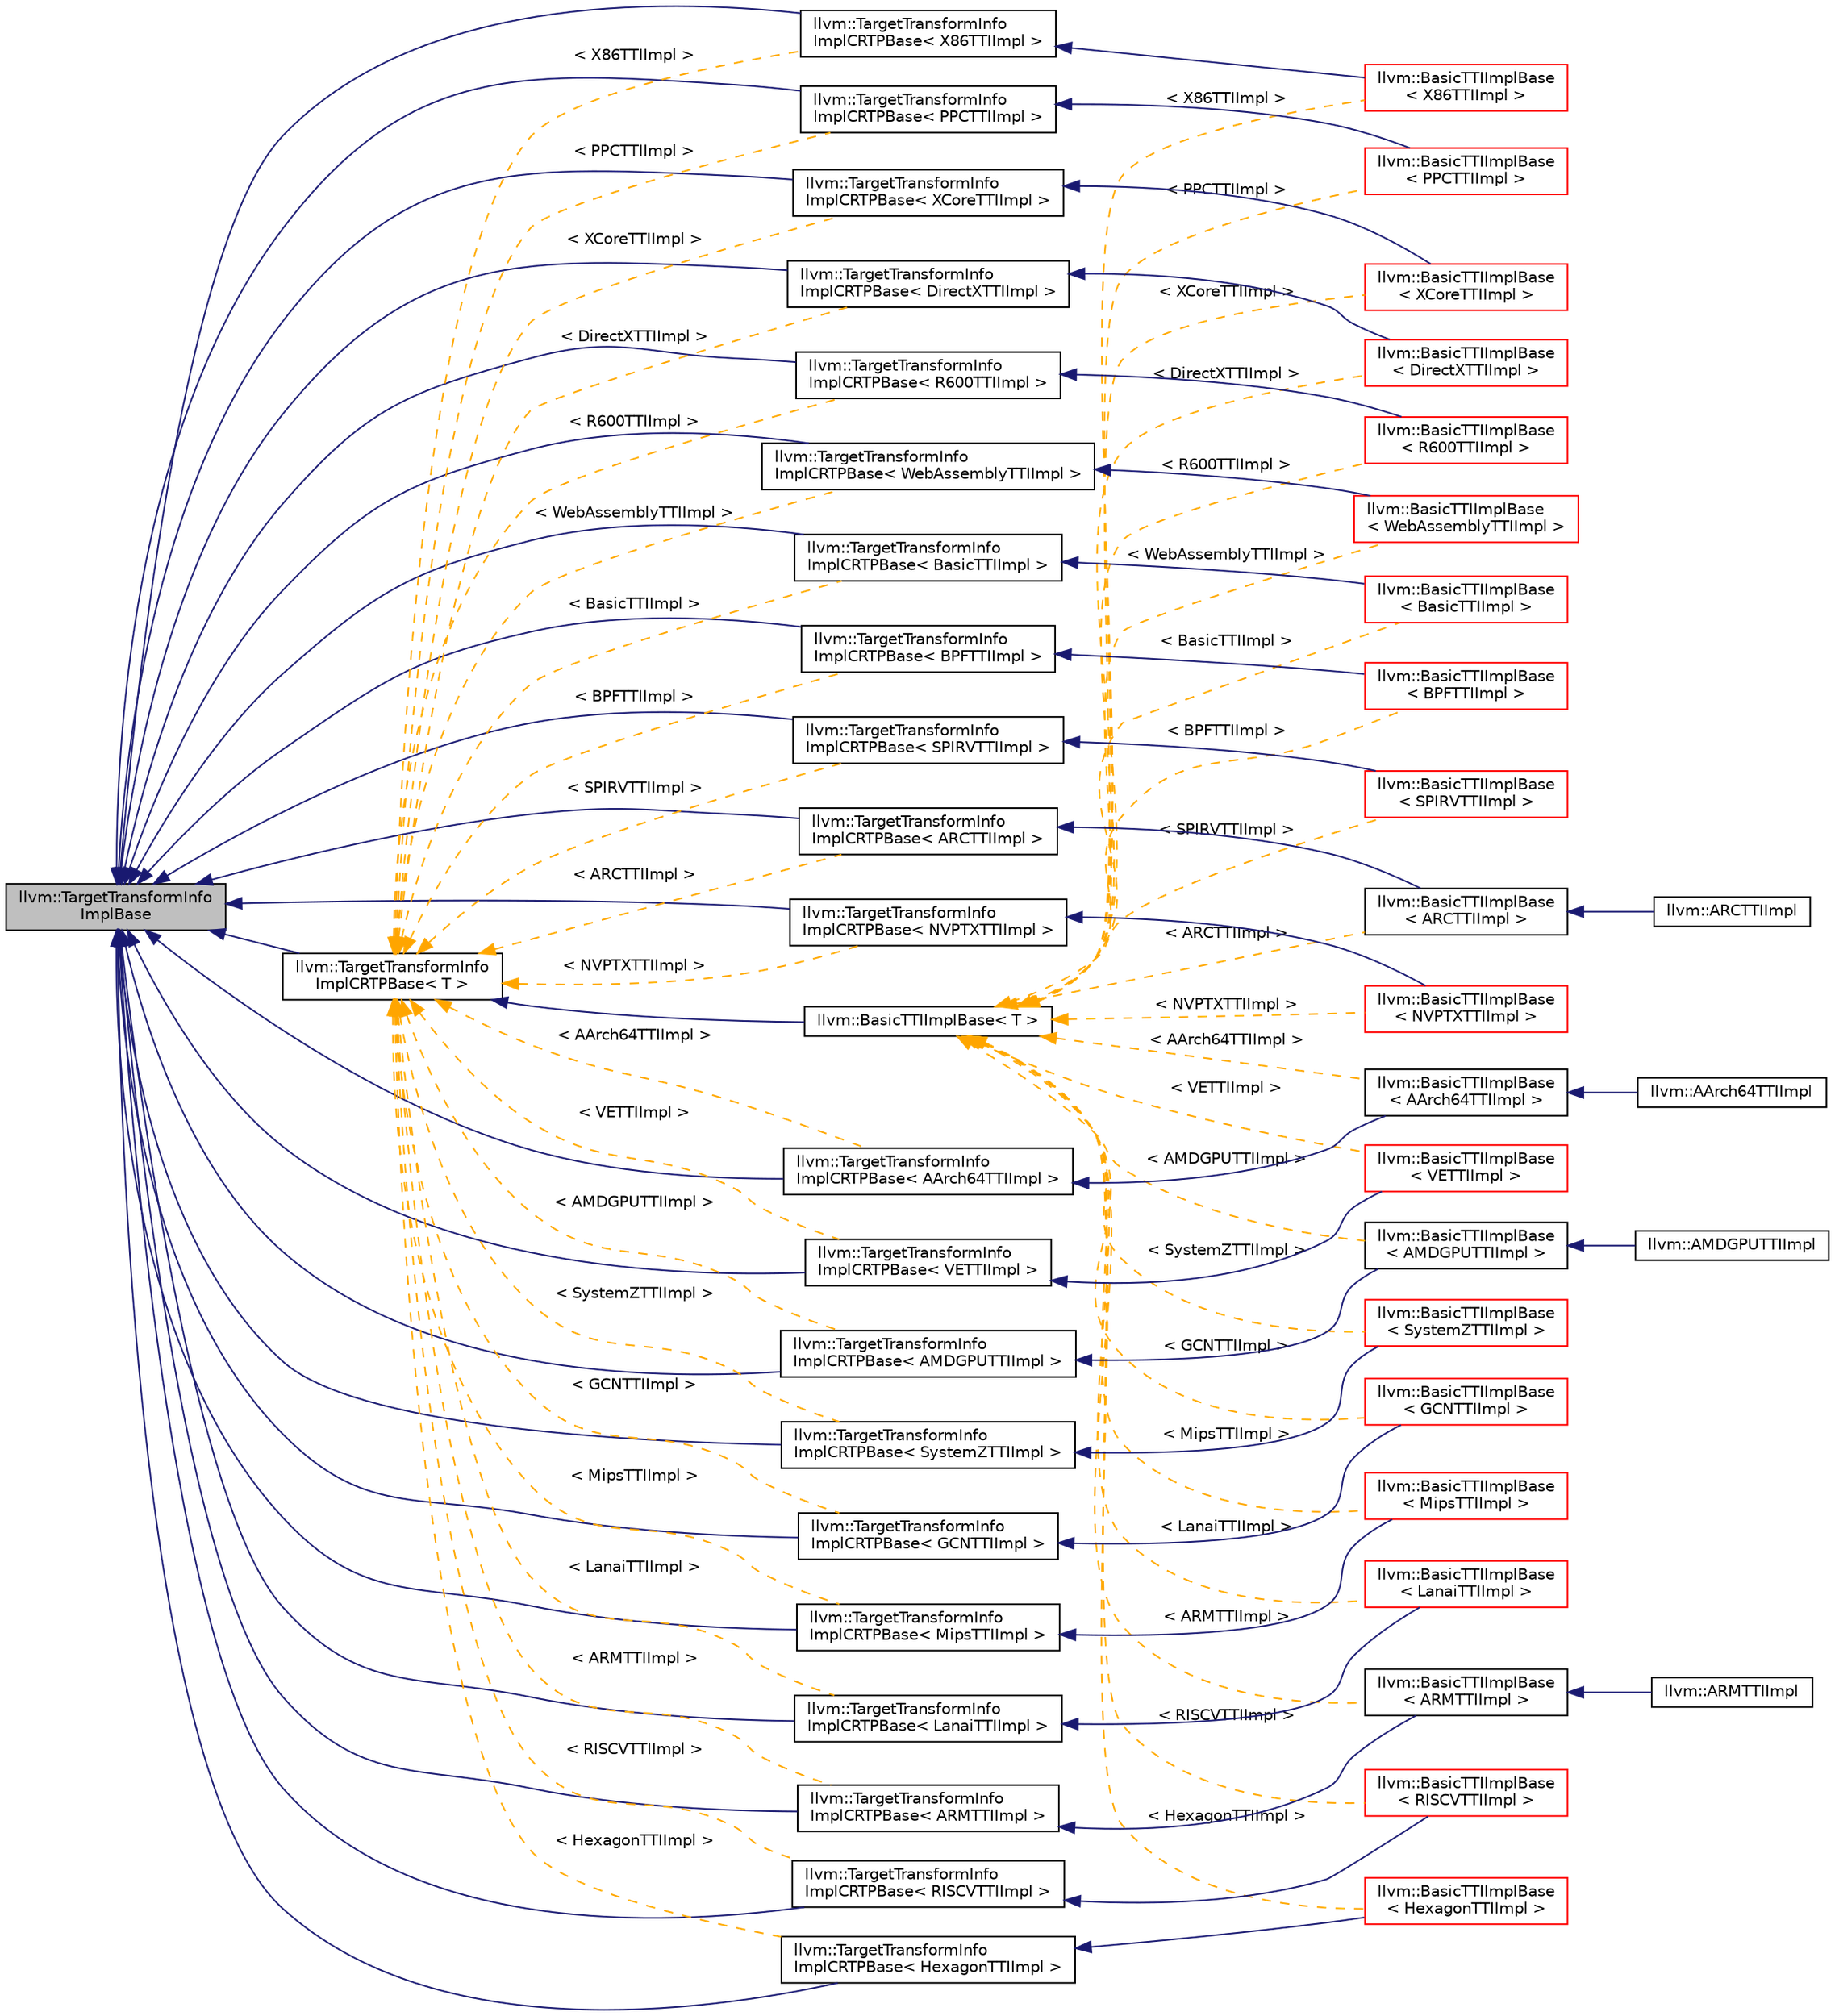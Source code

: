 digraph "llvm::TargetTransformInfoImplBase"
{
 // LATEX_PDF_SIZE
  bgcolor="transparent";
  edge [fontname="Helvetica",fontsize="10",labelfontname="Helvetica",labelfontsize="10"];
  node [fontname="Helvetica",fontsize="10",shape=record];
  rankdir="LR";
  Node1 [label="llvm::TargetTransformInfo\lImplBase",height=0.2,width=0.4,color="black", fillcolor="grey75", style="filled", fontcolor="black",tooltip="Base class for use as a mix-in that aids implementing a TargetTransformInfo-compatible class."];
  Node1 -> Node2 [dir="back",color="midnightblue",fontsize="10",style="solid",fontname="Helvetica"];
  Node2 [label="llvm::TargetTransformInfo\lImplCRTPBase\< T \>",height=0.2,width=0.4,color="black",URL="$classllvm_1_1TargetTransformInfoImplCRTPBase.html",tooltip="CRTP base class for use as a mix-in that aids implementing a TargetTransformInfo-compatible class."];
  Node2 -> Node3 [dir="back",color="midnightblue",fontsize="10",style="solid",fontname="Helvetica"];
  Node3 [label="llvm::BasicTTIImplBase\< T \>",height=0.2,width=0.4,color="black",URL="$classllvm_1_1BasicTTIImplBase.html",tooltip="Base class which can be used to help build a TTI implementation."];
  Node3 -> Node4 [dir="back",color="orange",fontsize="10",style="dashed",label=" \< WebAssemblyTTIImpl \>" ,fontname="Helvetica"];
  Node4 [label="llvm::BasicTTIImplBase\l\< WebAssemblyTTIImpl \>",height=0.2,width=0.4,color="red",URL="$classllvm_1_1BasicTTIImplBase.html",tooltip=" "];
  Node3 -> Node6 [dir="back",color="orange",fontsize="10",style="dashed",label=" \< BPFTTIImpl \>" ,fontname="Helvetica"];
  Node6 [label="llvm::BasicTTIImplBase\l\< BPFTTIImpl \>",height=0.2,width=0.4,color="red",URL="$classllvm_1_1BasicTTIImplBase.html",tooltip=" "];
  Node3 -> Node8 [dir="back",color="orange",fontsize="10",style="dashed",label=" \< SPIRVTTIImpl \>" ,fontname="Helvetica"];
  Node8 [label="llvm::BasicTTIImplBase\l\< SPIRVTTIImpl \>",height=0.2,width=0.4,color="red",URL="$classllvm_1_1BasicTTIImplBase.html",tooltip=" "];
  Node3 -> Node10 [dir="back",color="orange",fontsize="10",style="dashed",label=" \< ARCTTIImpl \>" ,fontname="Helvetica"];
  Node10 [label="llvm::BasicTTIImplBase\l\< ARCTTIImpl \>",height=0.2,width=0.4,color="black",URL="$classllvm_1_1BasicTTIImplBase.html",tooltip=" "];
  Node10 -> Node11 [dir="back",color="midnightblue",fontsize="10",style="solid",fontname="Helvetica"];
  Node11 [label="llvm::ARCTTIImpl",height=0.2,width=0.4,color="black",URL="$classllvm_1_1ARCTTIImpl.html",tooltip=" "];
  Node3 -> Node12 [dir="back",color="orange",fontsize="10",style="dashed",label=" \< R600TTIImpl \>" ,fontname="Helvetica"];
  Node12 [label="llvm::BasicTTIImplBase\l\< R600TTIImpl \>",height=0.2,width=0.4,color="red",URL="$classllvm_1_1BasicTTIImplBase.html",tooltip=" "];
  Node3 -> Node14 [dir="back",color="orange",fontsize="10",style="dashed",label=" \< X86TTIImpl \>" ,fontname="Helvetica"];
  Node14 [label="llvm::BasicTTIImplBase\l\< X86TTIImpl \>",height=0.2,width=0.4,color="red",URL="$classllvm_1_1BasicTTIImplBase.html",tooltip=" "];
  Node3 -> Node16 [dir="back",color="orange",fontsize="10",style="dashed",label=" \< XCoreTTIImpl \>" ,fontname="Helvetica"];
  Node16 [label="llvm::BasicTTIImplBase\l\< XCoreTTIImpl \>",height=0.2,width=0.4,color="red",URL="$classllvm_1_1BasicTTIImplBase.html",tooltip=" "];
  Node3 -> Node18 [dir="back",color="orange",fontsize="10",style="dashed",label=" \< DirectXTTIImpl \>" ,fontname="Helvetica"];
  Node18 [label="llvm::BasicTTIImplBase\l\< DirectXTTIImpl \>",height=0.2,width=0.4,color="red",URL="$classllvm_1_1BasicTTIImplBase.html",tooltip=" "];
  Node3 -> Node20 [dir="back",color="orange",fontsize="10",style="dashed",label=" \< BasicTTIImpl \>" ,fontname="Helvetica"];
  Node20 [label="llvm::BasicTTIImplBase\l\< BasicTTIImpl \>",height=0.2,width=0.4,color="red",URL="$classllvm_1_1BasicTTIImplBase.html",tooltip=" "];
  Node3 -> Node22 [dir="back",color="orange",fontsize="10",style="dashed",label=" \< AArch64TTIImpl \>" ,fontname="Helvetica"];
  Node22 [label="llvm::BasicTTIImplBase\l\< AArch64TTIImpl \>",height=0.2,width=0.4,color="black",URL="$classllvm_1_1BasicTTIImplBase.html",tooltip=" "];
  Node22 -> Node23 [dir="back",color="midnightblue",fontsize="10",style="solid",fontname="Helvetica"];
  Node23 [label="llvm::AArch64TTIImpl",height=0.2,width=0.4,color="black",URL="$classllvm_1_1AArch64TTIImpl.html",tooltip=" "];
  Node3 -> Node24 [dir="back",color="orange",fontsize="10",style="dashed",label=" \< VETTIImpl \>" ,fontname="Helvetica"];
  Node24 [label="llvm::BasicTTIImplBase\l\< VETTIImpl \>",height=0.2,width=0.4,color="red",URL="$classllvm_1_1BasicTTIImplBase.html",tooltip=" "];
  Node3 -> Node26 [dir="back",color="orange",fontsize="10",style="dashed",label=" \< GCNTTIImpl \>" ,fontname="Helvetica"];
  Node26 [label="llvm::BasicTTIImplBase\l\< GCNTTIImpl \>",height=0.2,width=0.4,color="red",URL="$classllvm_1_1BasicTTIImplBase.html",tooltip=" "];
  Node3 -> Node28 [dir="back",color="orange",fontsize="10",style="dashed",label=" \< RISCVTTIImpl \>" ,fontname="Helvetica"];
  Node28 [label="llvm::BasicTTIImplBase\l\< RISCVTTIImpl \>",height=0.2,width=0.4,color="red",URL="$classllvm_1_1BasicTTIImplBase.html",tooltip=" "];
  Node3 -> Node30 [dir="back",color="orange",fontsize="10",style="dashed",label=" \< MipsTTIImpl \>" ,fontname="Helvetica"];
  Node30 [label="llvm::BasicTTIImplBase\l\< MipsTTIImpl \>",height=0.2,width=0.4,color="red",URL="$classllvm_1_1BasicTTIImplBase.html",tooltip=" "];
  Node3 -> Node32 [dir="back",color="orange",fontsize="10",style="dashed",label=" \< LanaiTTIImpl \>" ,fontname="Helvetica"];
  Node32 [label="llvm::BasicTTIImplBase\l\< LanaiTTIImpl \>",height=0.2,width=0.4,color="red",URL="$classllvm_1_1BasicTTIImplBase.html",tooltip=" "];
  Node3 -> Node34 [dir="back",color="orange",fontsize="10",style="dashed",label=" \< ARMTTIImpl \>" ,fontname="Helvetica"];
  Node34 [label="llvm::BasicTTIImplBase\l\< ARMTTIImpl \>",height=0.2,width=0.4,color="black",URL="$classllvm_1_1BasicTTIImplBase.html",tooltip=" "];
  Node34 -> Node35 [dir="back",color="midnightblue",fontsize="10",style="solid",fontname="Helvetica"];
  Node35 [label="llvm::ARMTTIImpl",height=0.2,width=0.4,color="black",URL="$classllvm_1_1ARMTTIImpl.html",tooltip=" "];
  Node3 -> Node36 [dir="back",color="orange",fontsize="10",style="dashed",label=" \< HexagonTTIImpl \>" ,fontname="Helvetica"];
  Node36 [label="llvm::BasicTTIImplBase\l\< HexagonTTIImpl \>",height=0.2,width=0.4,color="red",URL="$classllvm_1_1BasicTTIImplBase.html",tooltip=" "];
  Node3 -> Node38 [dir="back",color="orange",fontsize="10",style="dashed",label=" \< NVPTXTTIImpl \>" ,fontname="Helvetica"];
  Node38 [label="llvm::BasicTTIImplBase\l\< NVPTXTTIImpl \>",height=0.2,width=0.4,color="red",URL="$classllvm_1_1BasicTTIImplBase.html",tooltip=" "];
  Node3 -> Node40 [dir="back",color="orange",fontsize="10",style="dashed",label=" \< PPCTTIImpl \>" ,fontname="Helvetica"];
  Node40 [label="llvm::BasicTTIImplBase\l\< PPCTTIImpl \>",height=0.2,width=0.4,color="red",URL="$classllvm_1_1BasicTTIImplBase.html",tooltip=" "];
  Node3 -> Node42 [dir="back",color="orange",fontsize="10",style="dashed",label=" \< SystemZTTIImpl \>" ,fontname="Helvetica"];
  Node42 [label="llvm::BasicTTIImplBase\l\< SystemZTTIImpl \>",height=0.2,width=0.4,color="red",URL="$classllvm_1_1BasicTTIImplBase.html",tooltip=" "];
  Node3 -> Node44 [dir="back",color="orange",fontsize="10",style="dashed",label=" \< AMDGPUTTIImpl \>" ,fontname="Helvetica"];
  Node44 [label="llvm::BasicTTIImplBase\l\< AMDGPUTTIImpl \>",height=0.2,width=0.4,color="black",URL="$classllvm_1_1BasicTTIImplBase.html",tooltip=" "];
  Node44 -> Node45 [dir="back",color="midnightblue",fontsize="10",style="solid",fontname="Helvetica"];
  Node45 [label="llvm::AMDGPUTTIImpl",height=0.2,width=0.4,color="black",URL="$classllvm_1_1AMDGPUTTIImpl.html",tooltip=" "];
  Node2 -> Node46 [dir="back",color="orange",fontsize="10",style="dashed",label=" \< WebAssemblyTTIImpl \>" ,fontname="Helvetica"];
  Node46 [label="llvm::TargetTransformInfo\lImplCRTPBase\< WebAssemblyTTIImpl \>",height=0.2,width=0.4,color="black",URL="$classllvm_1_1TargetTransformInfoImplCRTPBase.html",tooltip=" "];
  Node46 -> Node4 [dir="back",color="midnightblue",fontsize="10",style="solid",fontname="Helvetica"];
  Node2 -> Node47 [dir="back",color="orange",fontsize="10",style="dashed",label=" \< BPFTTIImpl \>" ,fontname="Helvetica"];
  Node47 [label="llvm::TargetTransformInfo\lImplCRTPBase\< BPFTTIImpl \>",height=0.2,width=0.4,color="black",URL="$classllvm_1_1TargetTransformInfoImplCRTPBase.html",tooltip=" "];
  Node47 -> Node6 [dir="back",color="midnightblue",fontsize="10",style="solid",fontname="Helvetica"];
  Node2 -> Node48 [dir="back",color="orange",fontsize="10",style="dashed",label=" \< SPIRVTTIImpl \>" ,fontname="Helvetica"];
  Node48 [label="llvm::TargetTransformInfo\lImplCRTPBase\< SPIRVTTIImpl \>",height=0.2,width=0.4,color="black",URL="$classllvm_1_1TargetTransformInfoImplCRTPBase.html",tooltip=" "];
  Node48 -> Node8 [dir="back",color="midnightblue",fontsize="10",style="solid",fontname="Helvetica"];
  Node2 -> Node49 [dir="back",color="orange",fontsize="10",style="dashed",label=" \< ARCTTIImpl \>" ,fontname="Helvetica"];
  Node49 [label="llvm::TargetTransformInfo\lImplCRTPBase\< ARCTTIImpl \>",height=0.2,width=0.4,color="black",URL="$classllvm_1_1TargetTransformInfoImplCRTPBase.html",tooltip=" "];
  Node49 -> Node10 [dir="back",color="midnightblue",fontsize="10",style="solid",fontname="Helvetica"];
  Node2 -> Node50 [dir="back",color="orange",fontsize="10",style="dashed",label=" \< R600TTIImpl \>" ,fontname="Helvetica"];
  Node50 [label="llvm::TargetTransformInfo\lImplCRTPBase\< R600TTIImpl \>",height=0.2,width=0.4,color="black",URL="$classllvm_1_1TargetTransformInfoImplCRTPBase.html",tooltip=" "];
  Node50 -> Node12 [dir="back",color="midnightblue",fontsize="10",style="solid",fontname="Helvetica"];
  Node2 -> Node51 [dir="back",color="orange",fontsize="10",style="dashed",label=" \< X86TTIImpl \>" ,fontname="Helvetica"];
  Node51 [label="llvm::TargetTransformInfo\lImplCRTPBase\< X86TTIImpl \>",height=0.2,width=0.4,color="black",URL="$classllvm_1_1TargetTransformInfoImplCRTPBase.html",tooltip=" "];
  Node51 -> Node14 [dir="back",color="midnightblue",fontsize="10",style="solid",fontname="Helvetica"];
  Node2 -> Node52 [dir="back",color="orange",fontsize="10",style="dashed",label=" \< XCoreTTIImpl \>" ,fontname="Helvetica"];
  Node52 [label="llvm::TargetTransformInfo\lImplCRTPBase\< XCoreTTIImpl \>",height=0.2,width=0.4,color="black",URL="$classllvm_1_1TargetTransformInfoImplCRTPBase.html",tooltip=" "];
  Node52 -> Node16 [dir="back",color="midnightblue",fontsize="10",style="solid",fontname="Helvetica"];
  Node2 -> Node53 [dir="back",color="orange",fontsize="10",style="dashed",label=" \< DirectXTTIImpl \>" ,fontname="Helvetica"];
  Node53 [label="llvm::TargetTransformInfo\lImplCRTPBase\< DirectXTTIImpl \>",height=0.2,width=0.4,color="black",URL="$classllvm_1_1TargetTransformInfoImplCRTPBase.html",tooltip=" "];
  Node53 -> Node18 [dir="back",color="midnightblue",fontsize="10",style="solid",fontname="Helvetica"];
  Node2 -> Node54 [dir="back",color="orange",fontsize="10",style="dashed",label=" \< BasicTTIImpl \>" ,fontname="Helvetica"];
  Node54 [label="llvm::TargetTransformInfo\lImplCRTPBase\< BasicTTIImpl \>",height=0.2,width=0.4,color="black",URL="$classllvm_1_1TargetTransformInfoImplCRTPBase.html",tooltip=" "];
  Node54 -> Node20 [dir="back",color="midnightblue",fontsize="10",style="solid",fontname="Helvetica"];
  Node2 -> Node55 [dir="back",color="orange",fontsize="10",style="dashed",label=" \< AArch64TTIImpl \>" ,fontname="Helvetica"];
  Node55 [label="llvm::TargetTransformInfo\lImplCRTPBase\< AArch64TTIImpl \>",height=0.2,width=0.4,color="black",URL="$classllvm_1_1TargetTransformInfoImplCRTPBase.html",tooltip=" "];
  Node55 -> Node22 [dir="back",color="midnightblue",fontsize="10",style="solid",fontname="Helvetica"];
  Node2 -> Node56 [dir="back",color="orange",fontsize="10",style="dashed",label=" \< VETTIImpl \>" ,fontname="Helvetica"];
  Node56 [label="llvm::TargetTransformInfo\lImplCRTPBase\< VETTIImpl \>",height=0.2,width=0.4,color="black",URL="$classllvm_1_1TargetTransformInfoImplCRTPBase.html",tooltip=" "];
  Node56 -> Node24 [dir="back",color="midnightblue",fontsize="10",style="solid",fontname="Helvetica"];
  Node2 -> Node57 [dir="back",color="orange",fontsize="10",style="dashed",label=" \< GCNTTIImpl \>" ,fontname="Helvetica"];
  Node57 [label="llvm::TargetTransformInfo\lImplCRTPBase\< GCNTTIImpl \>",height=0.2,width=0.4,color="black",URL="$classllvm_1_1TargetTransformInfoImplCRTPBase.html",tooltip=" "];
  Node57 -> Node26 [dir="back",color="midnightblue",fontsize="10",style="solid",fontname="Helvetica"];
  Node2 -> Node58 [dir="back",color="orange",fontsize="10",style="dashed",label=" \< RISCVTTIImpl \>" ,fontname="Helvetica"];
  Node58 [label="llvm::TargetTransformInfo\lImplCRTPBase\< RISCVTTIImpl \>",height=0.2,width=0.4,color="black",URL="$classllvm_1_1TargetTransformInfoImplCRTPBase.html",tooltip=" "];
  Node58 -> Node28 [dir="back",color="midnightblue",fontsize="10",style="solid",fontname="Helvetica"];
  Node2 -> Node59 [dir="back",color="orange",fontsize="10",style="dashed",label=" \< MipsTTIImpl \>" ,fontname="Helvetica"];
  Node59 [label="llvm::TargetTransformInfo\lImplCRTPBase\< MipsTTIImpl \>",height=0.2,width=0.4,color="black",URL="$classllvm_1_1TargetTransformInfoImplCRTPBase.html",tooltip=" "];
  Node59 -> Node30 [dir="back",color="midnightblue",fontsize="10",style="solid",fontname="Helvetica"];
  Node2 -> Node60 [dir="back",color="orange",fontsize="10",style="dashed",label=" \< LanaiTTIImpl \>" ,fontname="Helvetica"];
  Node60 [label="llvm::TargetTransformInfo\lImplCRTPBase\< LanaiTTIImpl \>",height=0.2,width=0.4,color="black",URL="$classllvm_1_1TargetTransformInfoImplCRTPBase.html",tooltip=" "];
  Node60 -> Node32 [dir="back",color="midnightblue",fontsize="10",style="solid",fontname="Helvetica"];
  Node2 -> Node61 [dir="back",color="orange",fontsize="10",style="dashed",label=" \< ARMTTIImpl \>" ,fontname="Helvetica"];
  Node61 [label="llvm::TargetTransformInfo\lImplCRTPBase\< ARMTTIImpl \>",height=0.2,width=0.4,color="black",URL="$classllvm_1_1TargetTransformInfoImplCRTPBase.html",tooltip=" "];
  Node61 -> Node34 [dir="back",color="midnightblue",fontsize="10",style="solid",fontname="Helvetica"];
  Node2 -> Node62 [dir="back",color="orange",fontsize="10",style="dashed",label=" \< HexagonTTIImpl \>" ,fontname="Helvetica"];
  Node62 [label="llvm::TargetTransformInfo\lImplCRTPBase\< HexagonTTIImpl \>",height=0.2,width=0.4,color="black",URL="$classllvm_1_1TargetTransformInfoImplCRTPBase.html",tooltip=" "];
  Node62 -> Node36 [dir="back",color="midnightblue",fontsize="10",style="solid",fontname="Helvetica"];
  Node2 -> Node63 [dir="back",color="orange",fontsize="10",style="dashed",label=" \< NVPTXTTIImpl \>" ,fontname="Helvetica"];
  Node63 [label="llvm::TargetTransformInfo\lImplCRTPBase\< NVPTXTTIImpl \>",height=0.2,width=0.4,color="black",URL="$classllvm_1_1TargetTransformInfoImplCRTPBase.html",tooltip=" "];
  Node63 -> Node38 [dir="back",color="midnightblue",fontsize="10",style="solid",fontname="Helvetica"];
  Node2 -> Node64 [dir="back",color="orange",fontsize="10",style="dashed",label=" \< PPCTTIImpl \>" ,fontname="Helvetica"];
  Node64 [label="llvm::TargetTransformInfo\lImplCRTPBase\< PPCTTIImpl \>",height=0.2,width=0.4,color="black",URL="$classllvm_1_1TargetTransformInfoImplCRTPBase.html",tooltip=" "];
  Node64 -> Node40 [dir="back",color="midnightblue",fontsize="10",style="solid",fontname="Helvetica"];
  Node2 -> Node65 [dir="back",color="orange",fontsize="10",style="dashed",label=" \< SystemZTTIImpl \>" ,fontname="Helvetica"];
  Node65 [label="llvm::TargetTransformInfo\lImplCRTPBase\< SystemZTTIImpl \>",height=0.2,width=0.4,color="black",URL="$classllvm_1_1TargetTransformInfoImplCRTPBase.html",tooltip=" "];
  Node65 -> Node42 [dir="back",color="midnightblue",fontsize="10",style="solid",fontname="Helvetica"];
  Node2 -> Node66 [dir="back",color="orange",fontsize="10",style="dashed",label=" \< AMDGPUTTIImpl \>" ,fontname="Helvetica"];
  Node66 [label="llvm::TargetTransformInfo\lImplCRTPBase\< AMDGPUTTIImpl \>",height=0.2,width=0.4,color="black",URL="$classllvm_1_1TargetTransformInfoImplCRTPBase.html",tooltip=" "];
  Node66 -> Node44 [dir="back",color="midnightblue",fontsize="10",style="solid",fontname="Helvetica"];
  Node1 -> Node55 [dir="back",color="midnightblue",fontsize="10",style="solid",fontname="Helvetica"];
  Node1 -> Node66 [dir="back",color="midnightblue",fontsize="10",style="solid",fontname="Helvetica"];
  Node1 -> Node49 [dir="back",color="midnightblue",fontsize="10",style="solid",fontname="Helvetica"];
  Node1 -> Node61 [dir="back",color="midnightblue",fontsize="10",style="solid",fontname="Helvetica"];
  Node1 -> Node54 [dir="back",color="midnightblue",fontsize="10",style="solid",fontname="Helvetica"];
  Node1 -> Node47 [dir="back",color="midnightblue",fontsize="10",style="solid",fontname="Helvetica"];
  Node1 -> Node53 [dir="back",color="midnightblue",fontsize="10",style="solid",fontname="Helvetica"];
  Node1 -> Node57 [dir="back",color="midnightblue",fontsize="10",style="solid",fontname="Helvetica"];
  Node1 -> Node62 [dir="back",color="midnightblue",fontsize="10",style="solid",fontname="Helvetica"];
  Node1 -> Node60 [dir="back",color="midnightblue",fontsize="10",style="solid",fontname="Helvetica"];
  Node1 -> Node59 [dir="back",color="midnightblue",fontsize="10",style="solid",fontname="Helvetica"];
  Node1 -> Node63 [dir="back",color="midnightblue",fontsize="10",style="solid",fontname="Helvetica"];
  Node1 -> Node64 [dir="back",color="midnightblue",fontsize="10",style="solid",fontname="Helvetica"];
  Node1 -> Node50 [dir="back",color="midnightblue",fontsize="10",style="solid",fontname="Helvetica"];
  Node1 -> Node58 [dir="back",color="midnightblue",fontsize="10",style="solid",fontname="Helvetica"];
  Node1 -> Node48 [dir="back",color="midnightblue",fontsize="10",style="solid",fontname="Helvetica"];
  Node1 -> Node65 [dir="back",color="midnightblue",fontsize="10",style="solid",fontname="Helvetica"];
  Node1 -> Node56 [dir="back",color="midnightblue",fontsize="10",style="solid",fontname="Helvetica"];
  Node1 -> Node46 [dir="back",color="midnightblue",fontsize="10",style="solid",fontname="Helvetica"];
  Node1 -> Node51 [dir="back",color="midnightblue",fontsize="10",style="solid",fontname="Helvetica"];
  Node1 -> Node52 [dir="back",color="midnightblue",fontsize="10",style="solid",fontname="Helvetica"];
}
